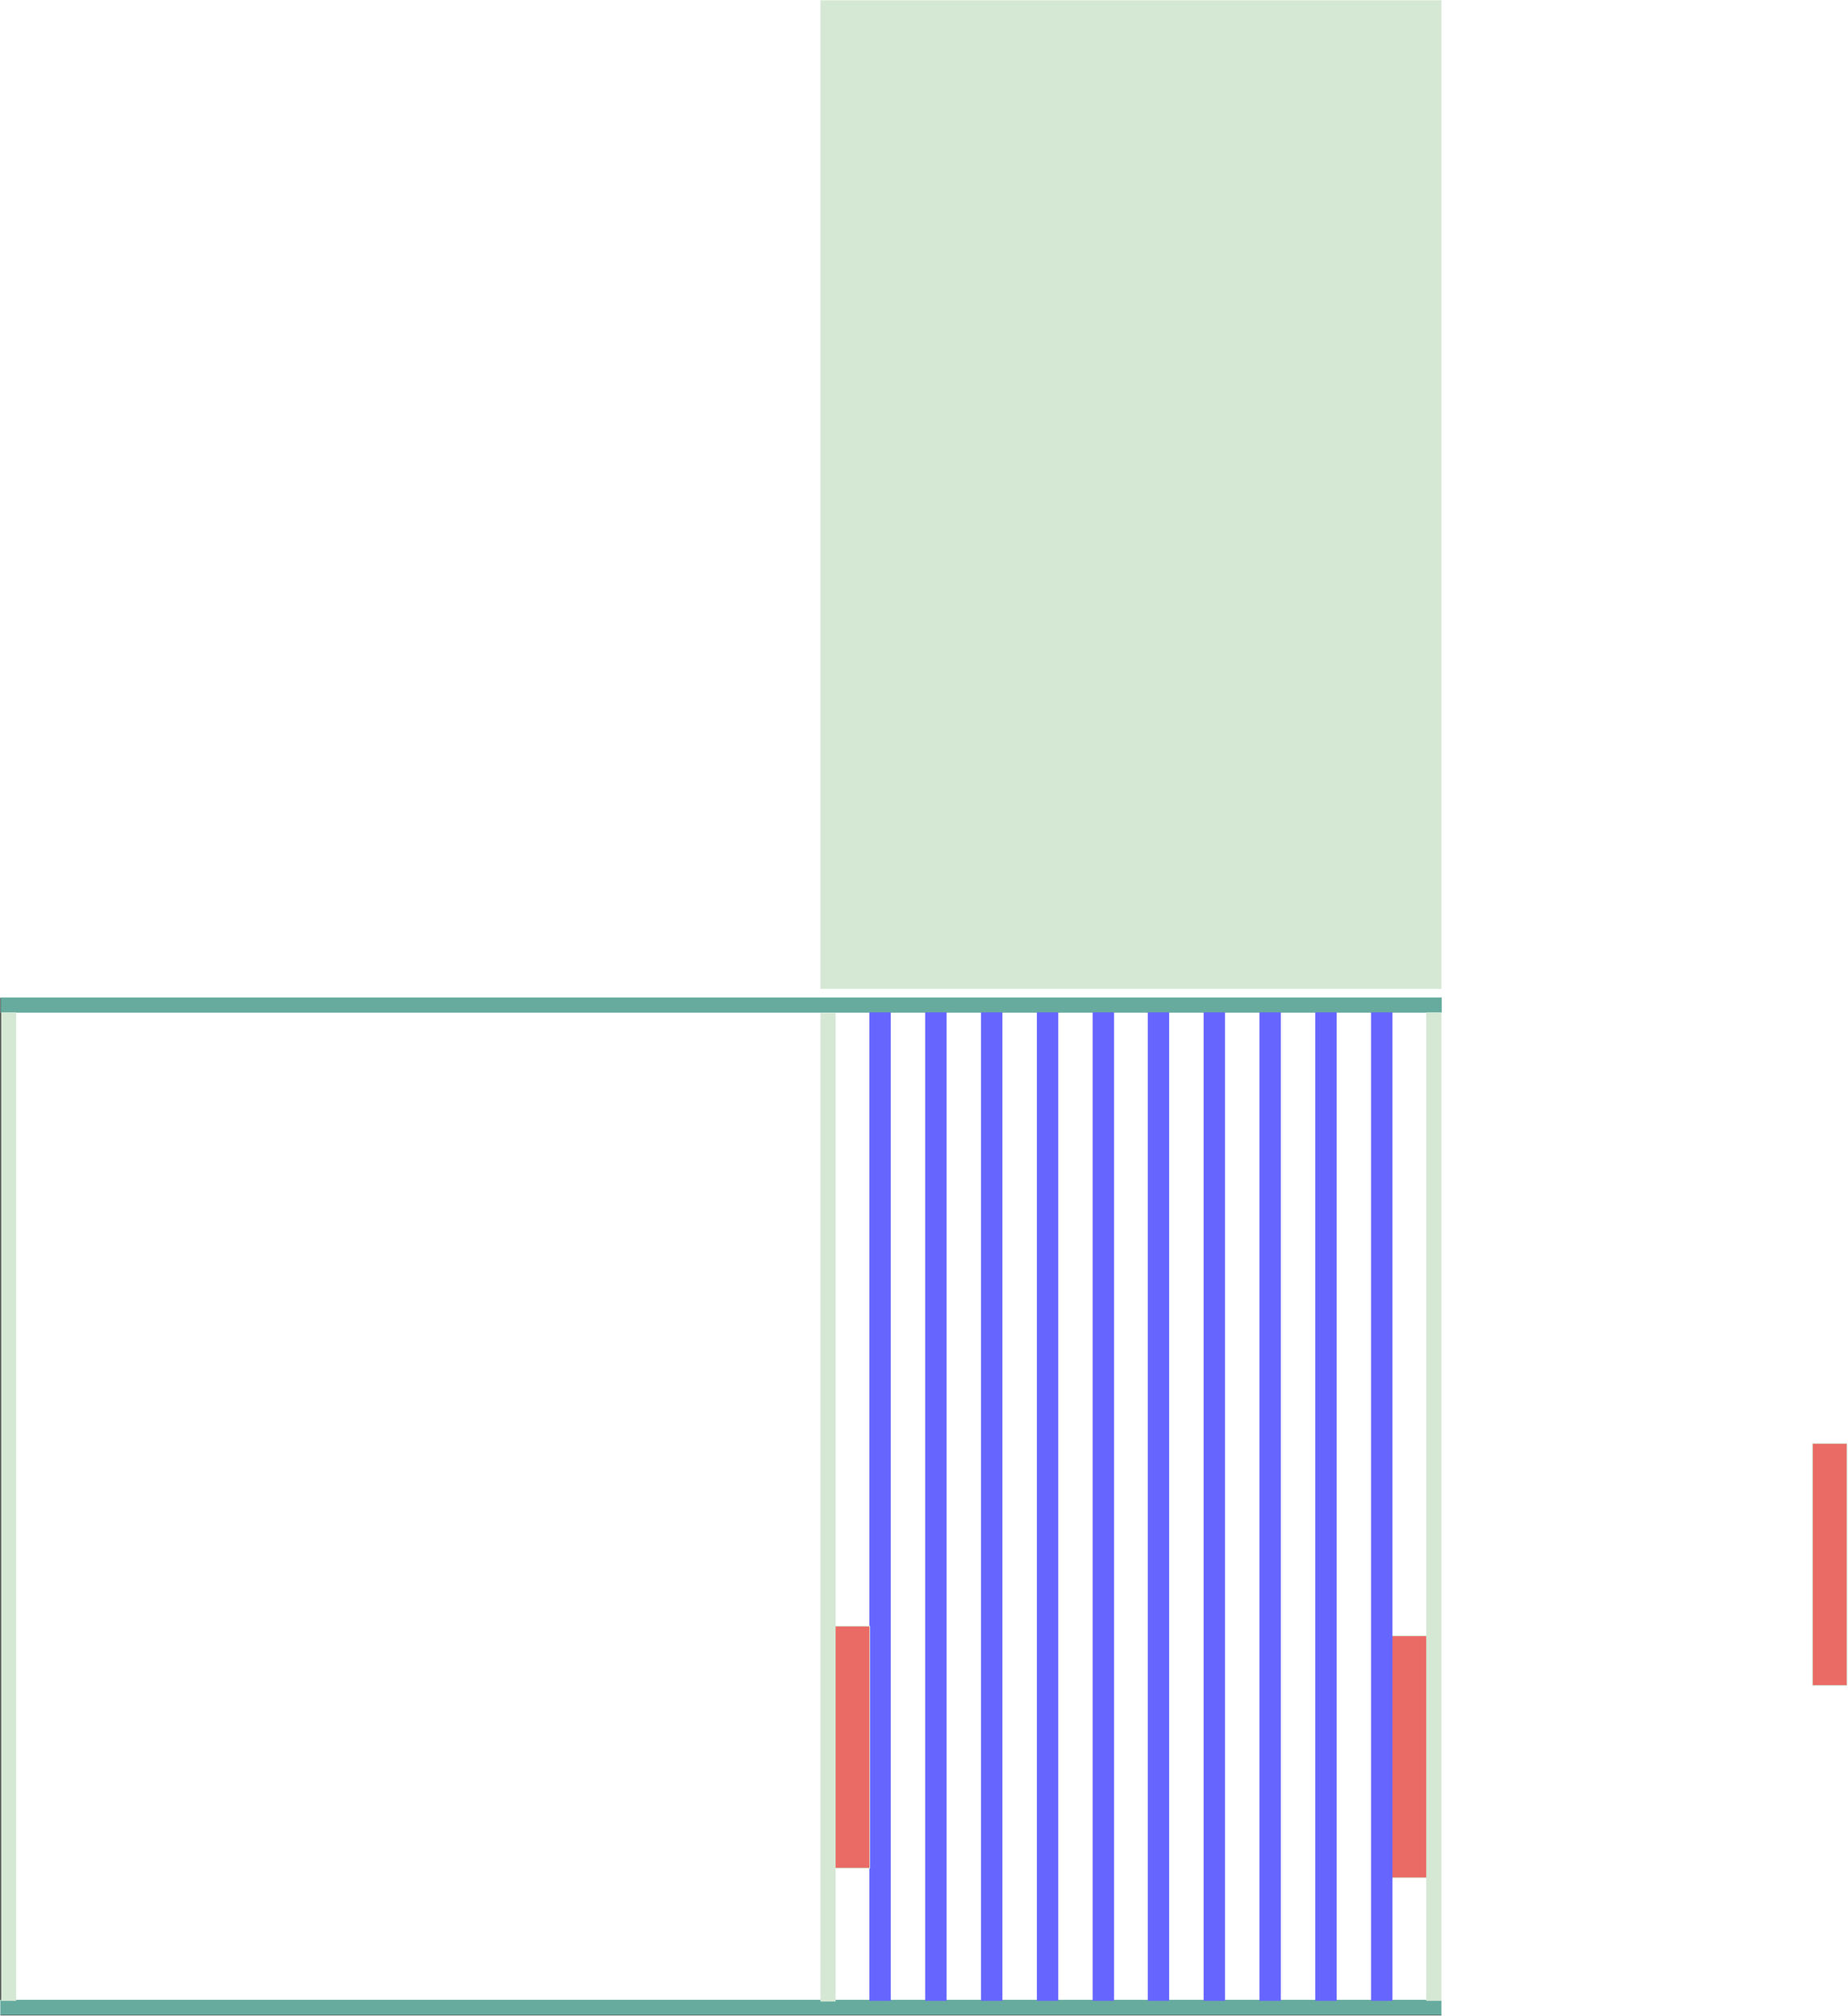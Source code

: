 <mxfile version="24.7.12">
  <diagram name="Page-1" id="JujiUXlHYYviSk_YV650">
    <mxGraphModel dx="5704" dy="5366" grid="0" gridSize="10" guides="1" tooltips="1" connect="1" arrows="1" fold="1" page="1" pageScale="1" pageWidth="827" pageHeight="1169" math="0" shadow="0">
      <root>
        <mxCell id="0" />
        <mxCell id="1" parent="0" />
        <mxCell id="GOBRRxdw49ANM1FNrent-1" value="" style="rounded=0;whiteSpace=wrap;html=1;fillColor=none;" vertex="1" parent="1">
          <mxGeometry x="200" y="160" width="2090" height="1475" as="geometry" />
        </mxCell>
        <mxCell id="GOBRRxdw49ANM1FNrent-2" value="" style="rounded=0;whiteSpace=wrap;html=1;rotation=90;fillColor=#67AB9F;strokeColor=#67AB9F;" vertex="1" parent="1">
          <mxGeometry x="1234.5" y="579" width="21" height="2090" as="geometry" />
        </mxCell>
        <mxCell id="GOBRRxdw49ANM1FNrent-3" value="" style="rounded=0;whiteSpace=wrap;html=1;rotation=90;fillColor=#67AB9F;strokeColor=#67AB9F;" vertex="1" parent="1">
          <mxGeometry x="1235" y="-875" width="21" height="2090" as="geometry" />
        </mxCell>
        <mxCell id="GOBRRxdw49ANM1FNrent-4" value="" style="rounded=0;whiteSpace=wrap;html=1;rotation=0;fillColor=#D5E8D4;strokeColor=#D5E8D4;" vertex="1" parent="1">
          <mxGeometry x="201" y="181" width="21" height="1433" as="geometry" />
        </mxCell>
        <mxCell id="GOBRRxdw49ANM1FNrent-5" value="" style="rounded=0;whiteSpace=wrap;html=1;rotation=0;fillColor=#D5E8D4;strokeColor=#D5E8D4;" vertex="1" parent="1">
          <mxGeometry x="2269" y="181" width="21" height="1433" as="geometry" />
        </mxCell>
        <mxCell id="GOBRRxdw49ANM1FNrent-6" value="" style="rounded=0;whiteSpace=wrap;html=1;rotation=0;fillColor=#6666FF;strokeColor=#6666FF;" vertex="1" parent="1">
          <mxGeometry x="1865" y="181" width="30" height="1433" as="geometry" />
        </mxCell>
        <mxCell id="GOBRRxdw49ANM1FNrent-7" value="" style="rounded=0;whiteSpace=wrap;html=1;rotation=0;fillColor=#D5E8D4;strokeColor=#D5E8D4;" vertex="1" parent="1">
          <mxGeometry x="1390" y="-1287" width="900" height="1433" as="geometry" />
        </mxCell>
        <mxCell id="GOBRRxdw49ANM1FNrent-8" value="" style="rounded=0;whiteSpace=wrap;html=1;rotation=0;fillColor=#D5E8D4;strokeColor=#D5E8D4;" vertex="1" parent="1">
          <mxGeometry x="1390" y="182" width="21" height="1433" as="geometry" />
        </mxCell>
        <mxCell id="GOBRRxdw49ANM1FNrent-9" value="" style="rounded=0;whiteSpace=wrap;html=1;rotation=0;fillColor=#EA6B66;strokeColor=#D5E8D4;" vertex="1" parent="1">
          <mxGeometry x="2219" y="1085" width="50" height="351" as="geometry" />
        </mxCell>
        <mxCell id="GOBRRxdw49ANM1FNrent-10" value="" style="rounded=0;whiteSpace=wrap;html=1;rotation=0;fillColor=#6666FF;strokeColor=#6666FF;" vertex="1" parent="1">
          <mxGeometry x="1461" y="181" width="30" height="1433" as="geometry" />
        </mxCell>
        <mxCell id="GOBRRxdw49ANM1FNrent-11" value="" style="rounded=0;whiteSpace=wrap;html=1;rotation=0;fillColor=#6666FF;strokeColor=#6666FF;" vertex="1" parent="1">
          <mxGeometry x="1785" y="181" width="30" height="1433" as="geometry" />
        </mxCell>
        <mxCell id="GOBRRxdw49ANM1FNrent-12" value="" style="rounded=0;whiteSpace=wrap;html=1;rotation=0;fillColor=#6666FF;strokeColor=#6666FF;" vertex="1" parent="1">
          <mxGeometry x="2189" y="181" width="30" height="1433" as="geometry" />
        </mxCell>
        <mxCell id="GOBRRxdw49ANM1FNrent-13" value="" style="rounded=0;whiteSpace=wrap;html=1;rotation=0;fillColor=#6666FF;strokeColor=#6666FF;" vertex="1" parent="1">
          <mxGeometry x="1623" y="181" width="30" height="1433" as="geometry" />
        </mxCell>
        <mxCell id="GOBRRxdw49ANM1FNrent-14" value="" style="rounded=0;whiteSpace=wrap;html=1;rotation=0;fillColor=#6666FF;strokeColor=#6666FF;" vertex="1" parent="1">
          <mxGeometry x="1704" y="181" width="30" height="1433" as="geometry" />
        </mxCell>
        <mxCell id="GOBRRxdw49ANM1FNrent-15" value="" style="rounded=0;whiteSpace=wrap;html=1;rotation=0;fillColor=#6666FF;strokeColor=#6666FF;" vertex="1" parent="1">
          <mxGeometry x="1542" y="181" width="30" height="1433" as="geometry" />
        </mxCell>
        <mxCell id="GOBRRxdw49ANM1FNrent-16" value="" style="rounded=0;whiteSpace=wrap;html=1;rotation=0;fillColor=#6666FF;strokeColor=#6666FF;" vertex="1" parent="1">
          <mxGeometry x="2027" y="181" width="30" height="1433" as="geometry" />
        </mxCell>
        <mxCell id="GOBRRxdw49ANM1FNrent-17" value="" style="rounded=0;whiteSpace=wrap;html=1;rotation=0;fillColor=#6666FF;strokeColor=#6666FF;" vertex="1" parent="1">
          <mxGeometry x="1946" y="181" width="30" height="1433" as="geometry" />
        </mxCell>
        <mxCell id="GOBRRxdw49ANM1FNrent-18" value="" style="rounded=0;whiteSpace=wrap;html=1;rotation=0;fillColor=#6666FF;strokeColor=#6666FF;" vertex="1" parent="1">
          <mxGeometry x="2108" y="181" width="30" height="1433" as="geometry" />
        </mxCell>
        <mxCell id="GOBRRxdw49ANM1FNrent-21" value="" style="rounded=0;whiteSpace=wrap;html=1;rotation=0;fillColor=#EA6B66;strokeColor=#D5E8D4;" vertex="1" parent="1">
          <mxGeometry x="1411" y="1071" width="50" height="351" as="geometry" />
        </mxCell>
        <mxCell id="GOBRRxdw49ANM1FNrent-22" value="" style="rounded=0;whiteSpace=wrap;html=1;rotation=0;fillColor=#EA6B66;strokeColor=#D5E8D4;" vertex="1" parent="1">
          <mxGeometry x="2829" y="806" width="50" height="351" as="geometry" />
        </mxCell>
      </root>
    </mxGraphModel>
  </diagram>
</mxfile>
